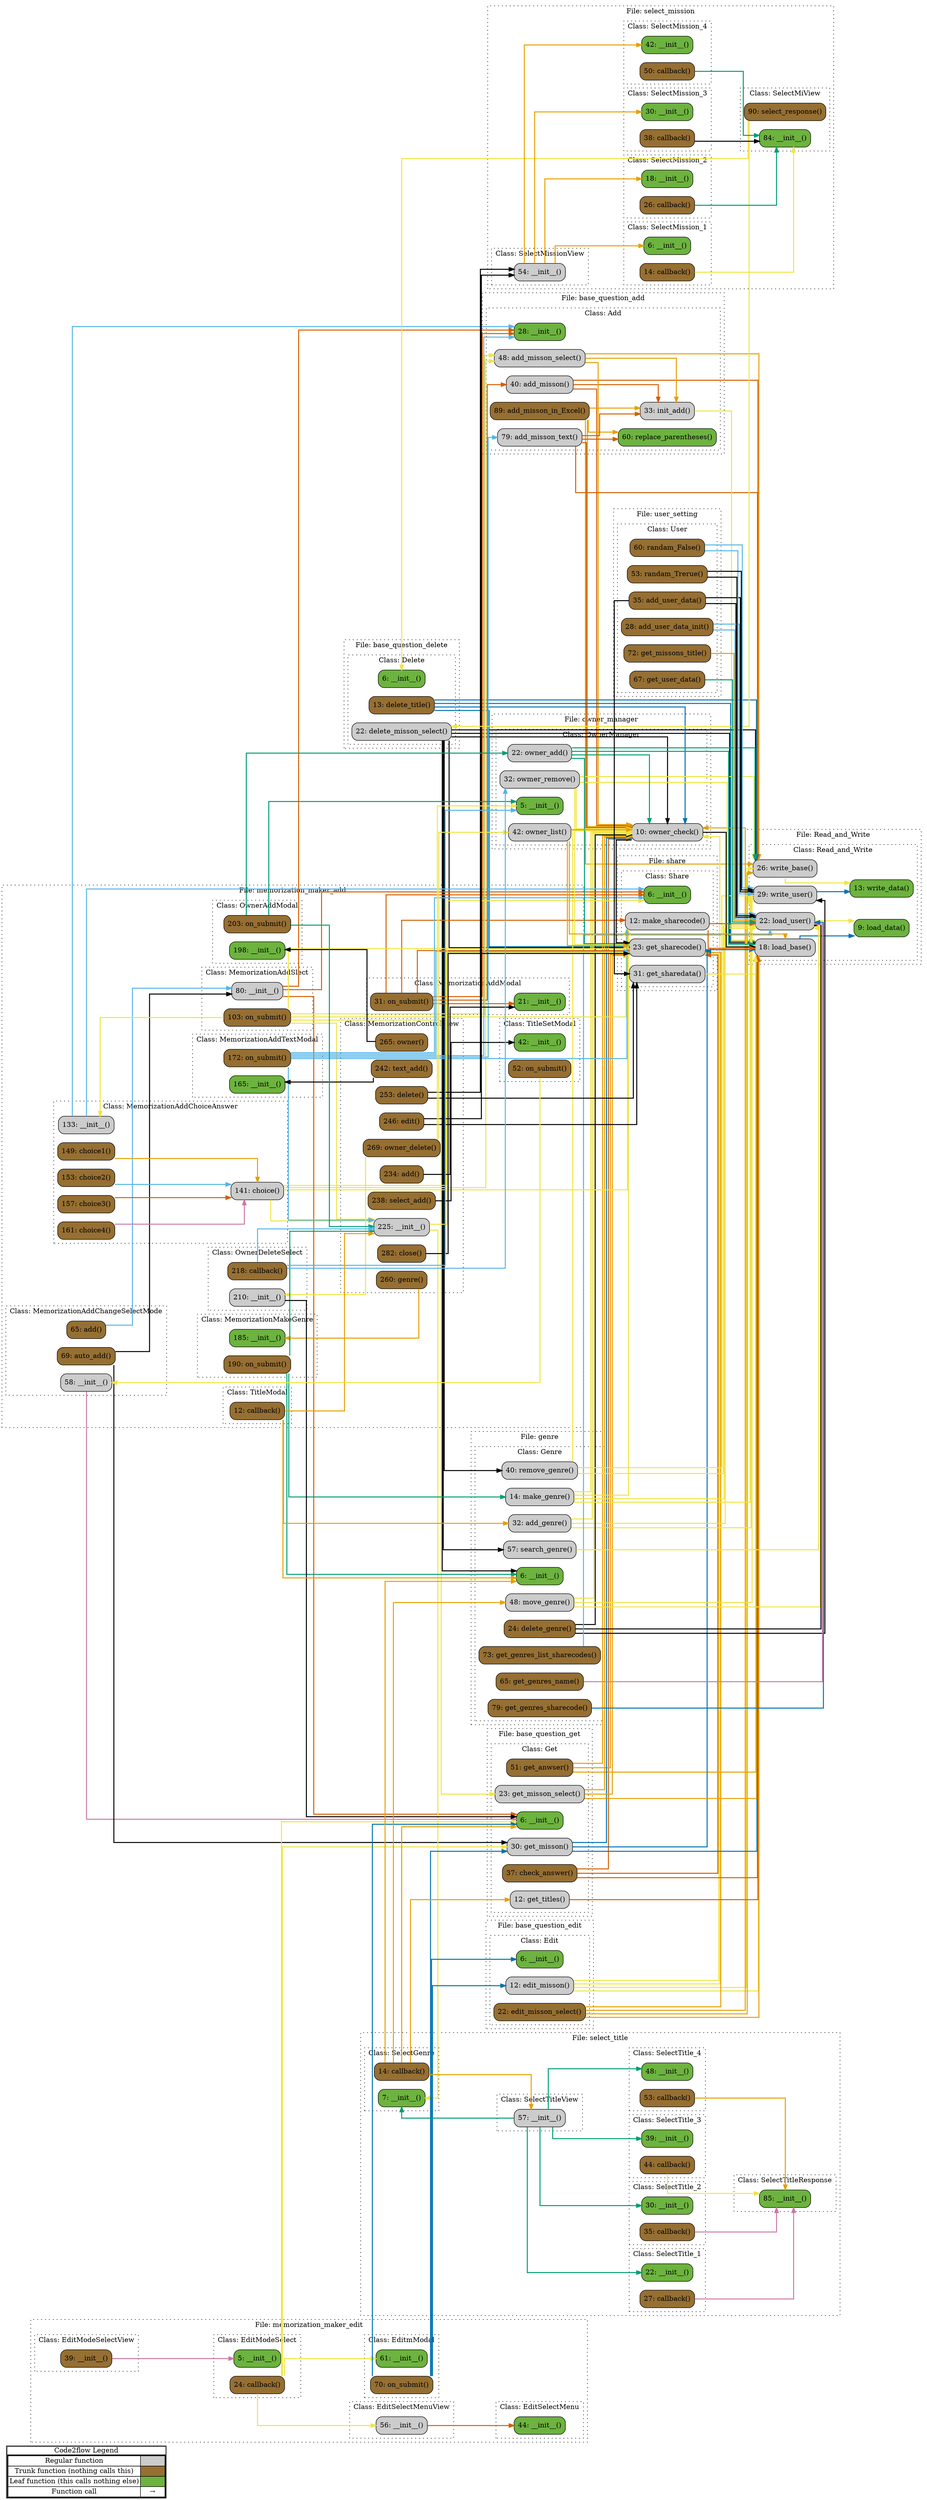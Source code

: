 digraph G {
concentrate=true;
splines="ortho";
rankdir="LR";
subgraph legend{
    rank = min;
    label = "legend";
    Legend [shape=none, margin=0, label = <
        <table cellspacing="0" cellpadding="0" border="1"><tr><td>Code2flow Legend</td></tr><tr><td>
        <table cellspacing="0">
        <tr><td>Regular function</td><td width="50px" bgcolor='#cccccc'></td></tr>
        <tr><td>Trunk function (nothing calls this)</td><td bgcolor='#966F33'></td></tr>
        <tr><td>Leaf function (this calls nothing else)</td><td bgcolor='#6db33f'></td></tr>
        <tr><td>Function call</td><td><font color='black'>&#8594;</font></td></tr>
        </table></td></tr></table>
        >];
}node_06a8186d [label="18: load_base()" name="Read_and_Write::Read_and_Write.load_base" shape="rect" style="rounded,filled" fillcolor="#cccccc" ];
node_e8daa0a4 [label="9: load_data()" name="Read_and_Write::Read_and_Write.load_data" shape="rect" style="rounded,filled" fillcolor="#6db33f" ];
node_3962ed4c [label="22: load_user()" name="Read_and_Write::Read_and_Write.load_user" shape="rect" style="rounded,filled" fillcolor="#cccccc" ];
node_c4e6c51c [label="26: write_base()" name="Read_and_Write::Read_and_Write.write_base" shape="rect" style="rounded,filled" fillcolor="#cccccc" ];
node_a462ddaf [label="13: write_data()" name="Read_and_Write::Read_and_Write.write_data" shape="rect" style="rounded,filled" fillcolor="#6db33f" ];
node_49cc575d [label="29: write_user()" name="Read_and_Write::Read_and_Write.write_user" shape="rect" style="rounded,filled" fillcolor="#cccccc" ];
node_2385b5b4 [label="28: __init__()" name="base_question_add::Add.__init__" shape="rect" style="rounded,filled" fillcolor="#6db33f" ];
node_bdbca846 [label="40: add_misson()" name="base_question_add::Add.add_misson" shape="rect" style="rounded,filled" fillcolor="#cccccc" ];
node_a3bf3d99 [label="89: add_misson_in_Excel()" name="base_question_add::Add.add_misson_in_Excel" shape="rect" style="rounded,filled" fillcolor="#966F33" ];
node_76520ce9 [label="48: add_misson_select()" name="base_question_add::Add.add_misson_select" shape="rect" style="rounded,filled" fillcolor="#cccccc" ];
node_3acef55e [label="79: add_misson_text()" name="base_question_add::Add.add_misson_text" shape="rect" style="rounded,filled" fillcolor="#cccccc" ];
node_7972043c [label="33: init_add()" name="base_question_add::Add.init_add" shape="rect" style="rounded,filled" fillcolor="#cccccc" ];
node_c7810b2c [label="60: replace_parentheses()" name="base_question_add::Add.replace_parentheses" shape="rect" style="rounded,filled" fillcolor="#6db33f" ];
node_b567e1a5 [label="6: __init__()" name="base_question_delete::Delete.__init__" shape="rect" style="rounded,filled" fillcolor="#6db33f" ];
node_762a0b08 [label="22: delete_misson_select()" name="base_question_delete::Delete.delete_misson_select" shape="rect" style="rounded,filled" fillcolor="#cccccc" ];
node_7b334e25 [label="13: delete_title()" name="base_question_delete::Delete.delete_title" shape="rect" style="rounded,filled" fillcolor="#966F33" ];
node_e81c3b81 [label="6: __init__()" name="base_question_edit::Edit.__init__" shape="rect" style="rounded,filled" fillcolor="#6db33f" ];
node_43baa324 [label="12: edit_misson()" name="base_question_edit::Edit.edit_misson" shape="rect" style="rounded,filled" fillcolor="#cccccc" ];
node_6ed64c19 [label="22: edit_misson_select()" name="base_question_edit::Edit.edit_misson_select" shape="rect" style="rounded,filled" fillcolor="#966F33" ];
node_731b10b6 [label="6: __init__()" name="base_question_get::Get.__init__" shape="rect" style="rounded,filled" fillcolor="#6db33f" ];
node_b468b686 [label="37: check_answer()" name="base_question_get::Get.check_answer" shape="rect" style="rounded,filled" fillcolor="#966F33" ];
node_04470619 [label="51: get_anwser()" name="base_question_get::Get.get_anwser" shape="rect" style="rounded,filled" fillcolor="#966F33" ];
node_92a7abdd [label="30: get_misson()" name="base_question_get::Get.get_misson" shape="rect" style="rounded,filled" fillcolor="#cccccc" ];
node_9db97101 [label="23: get_misson_select()" name="base_question_get::Get.get_misson_select" shape="rect" style="rounded,filled" fillcolor="#cccccc" ];
node_7c5a3b4e [label="12: get_titles()" name="base_question_get::Get.get_titles" shape="rect" style="rounded,filled" fillcolor="#cccccc" ];
node_0acd5a18 [label="6: __init__()" name="genre::Genre.__init__" shape="rect" style="rounded,filled" fillcolor="#6db33f" ];
node_bb6c555c [label="32: add_genre()" name="genre::Genre.add_genre" shape="rect" style="rounded,filled" fillcolor="#cccccc" ];
node_fa951d68 [label="24: delete_genre()" name="genre::Genre.delete_genre" shape="rect" style="rounded,filled" fillcolor="#966F33" ];
node_5a2f6442 [label="73: get_genres_list_sharecodes()" name="genre::Genre.get_genres_list_sharecodes" shape="rect" style="rounded,filled" fillcolor="#966F33" ];
node_81117767 [label="65: get_genres_name()" name="genre::Genre.get_genres_name" shape="rect" style="rounded,filled" fillcolor="#966F33" ];
node_1b057bc5 [label="79: get_genres_sharecode()" name="genre::Genre.get_genres_sharecode" shape="rect" style="rounded,filled" fillcolor="#966F33" ];
node_b06832ac [label="14: make_genre()" name="genre::Genre.make_genre" shape="rect" style="rounded,filled" fillcolor="#cccccc" ];
node_042b43e4 [label="48: move_genre()" name="genre::Genre.move_genre" shape="rect" style="rounded,filled" fillcolor="#cccccc" ];
node_ca470b14 [label="40: remove_genre()" name="genre::Genre.remove_genre" shape="rect" style="rounded,filled" fillcolor="#cccccc" ];
node_8a289074 [label="57: search_genre()" name="genre::Genre.search_genre" shape="rect" style="rounded,filled" fillcolor="#cccccc" ];
node_db5dc167 [label="58: __init__()" name="memorization_maker_add::MemorizationAddChangeSelectMode.__init__" shape="rect" style="rounded,filled" fillcolor="#cccccc" ];
node_312bafd2 [label="65: add()" name="memorization_maker_add::MemorizationAddChangeSelectMode.add" shape="rect" style="rounded,filled" fillcolor="#966F33" ];
node_6e3b43c0 [label="69: auto_add()" name="memorization_maker_add::MemorizationAddChangeSelectMode.auto_add" shape="rect" style="rounded,filled" fillcolor="#966F33" ];
node_b95a0d02 [label="133: __init__()" name="memorization_maker_add::MemorizationAddChoiceAnswer.__init__" shape="rect" style="rounded,filled" fillcolor="#cccccc" ];
node_17c725c4 [label="141: choice()" name="memorization_maker_add::MemorizationAddChoiceAnswer.choice" shape="rect" style="rounded,filled" fillcolor="#cccccc" ];
node_58f9adf1 [label="149: choice1()" name="memorization_maker_add::MemorizationAddChoiceAnswer.choice1" shape="rect" style="rounded,filled" fillcolor="#966F33" ];
node_0595635a [label="153: choice2()" name="memorization_maker_add::MemorizationAddChoiceAnswer.choice2" shape="rect" style="rounded,filled" fillcolor="#966F33" ];
node_8f097aae [label="157: choice3()" name="memorization_maker_add::MemorizationAddChoiceAnswer.choice3" shape="rect" style="rounded,filled" fillcolor="#966F33" ];
node_c5920a77 [label="161: choice4()" name="memorization_maker_add::MemorizationAddChoiceAnswer.choice4" shape="rect" style="rounded,filled" fillcolor="#966F33" ];
node_6b9dd2ac [label="21: __init__()" name="memorization_maker_add::MemorizationAddModal.__init__" shape="rect" style="rounded,filled" fillcolor="#6db33f" ];
node_ce1c8d3e [label="31: on_submit()" name="memorization_maker_add::MemorizationAddModal.on_submit" shape="rect" style="rounded,filled" fillcolor="#966F33" ];
node_edcf76f6 [label="80: __init__()" name="memorization_maker_add::MemorizationAddSlect.__init__" shape="rect" style="rounded,filled" fillcolor="#cccccc" ];
node_2f767254 [label="103: on_submit()" name="memorization_maker_add::MemorizationAddSlect.on_submit" shape="rect" style="rounded,filled" fillcolor="#966F33" ];
node_26a33455 [label="165: __init__()" name="memorization_maker_add::MemorizationAddTextModal.__init__" shape="rect" style="rounded,filled" fillcolor="#6db33f" ];
node_5b820b0a [label="172: on_submit()" name="memorization_maker_add::MemorizationAddTextModal.on_submit" shape="rect" style="rounded,filled" fillcolor="#966F33" ];
node_60c7f19c [label="225: __init__()" name="memorization_maker_add::MemorizationControlView.__init__" shape="rect" style="rounded,filled" fillcolor="#cccccc" ];
node_c46a9d20 [label="234: add()" name="memorization_maker_add::MemorizationControlView.add" shape="rect" style="rounded,filled" fillcolor="#966F33" ];
node_0476bf10 [label="282: close()" name="memorization_maker_add::MemorizationControlView.close" shape="rect" style="rounded,filled" fillcolor="#966F33" ];
node_73e6e138 [label="253: delete()" name="memorization_maker_add::MemorizationControlView.delete" shape="rect" style="rounded,filled" fillcolor="#966F33" ];
node_af12bda8 [label="246: edit()" name="memorization_maker_add::MemorizationControlView.edit" shape="rect" style="rounded,filled" fillcolor="#966F33" ];
node_f0f2d8a9 [label="260: genre()" name="memorization_maker_add::MemorizationControlView.genre" shape="rect" style="rounded,filled" fillcolor="#966F33" ];
node_80c8ed10 [label="265: owner()" name="memorization_maker_add::MemorizationControlView.owner" shape="rect" style="rounded,filled" fillcolor="#966F33" ];
node_7b19906c [label="269: owner_delete()" name="memorization_maker_add::MemorizationControlView.owner_delete" shape="rect" style="rounded,filled" fillcolor="#966F33" ];
node_be248238 [label="238: select_add()" name="memorization_maker_add::MemorizationControlView.select_add" shape="rect" style="rounded,filled" fillcolor="#966F33" ];
node_734105d8 [label="242: text_add()" name="memorization_maker_add::MemorizationControlView.text_add" shape="rect" style="rounded,filled" fillcolor="#966F33" ];
node_a9bc0a45 [label="185: __init__()" name="memorization_maker_add::MemorizationMakeGenre.__init__" shape="rect" style="rounded,filled" fillcolor="#6db33f" ];
node_5588752b [label="190: on_submit()" name="memorization_maker_add::MemorizationMakeGenre.on_submit" shape="rect" style="rounded,filled" fillcolor="#966F33" ];
node_ece355d0 [label="198: __init__()" name="memorization_maker_add::OwnerAddModal.__init__" shape="rect" style="rounded,filled" fillcolor="#6db33f" ];
node_ea800cc3 [label="203: on_submit()" name="memorization_maker_add::OwnerAddModal.on_submit" shape="rect" style="rounded,filled" fillcolor="#966F33" ];
node_106db7f8 [label="210: __init__()" name="memorization_maker_add::OwnerDeleteSelect.__init__" shape="rect" style="rounded,filled" fillcolor="#cccccc" ];
node_76f1768a [label="218: callback()" name="memorization_maker_add::OwnerDeleteSelect.callback" shape="rect" style="rounded,filled" fillcolor="#966F33" ];
node_fae7d9a9 [label="12: callback()" name="memorization_maker_add::TitleModal.callback" shape="rect" style="rounded,filled" fillcolor="#966F33" ];
node_0d28750b [label="42: __init__()" name="memorization_maker_add::TitleSetModal.__init__" shape="rect" style="rounded,filled" fillcolor="#6db33f" ];
node_212a614c [label="52: on_submit()" name="memorization_maker_add::TitleSetModal.on_submit" shape="rect" style="rounded,filled" fillcolor="#966F33" ];
node_73977dad [label="5: __init__()" name="memorization_maker_edit::EditModeSelect.__init__" shape="rect" style="rounded,filled" fillcolor="#6db33f" ];
node_7a162e84 [label="24: callback()" name="memorization_maker_edit::EditModeSelect.callback" shape="rect" style="rounded,filled" fillcolor="#966F33" ];
node_8d5e8ac7 [label="39: __init__()" name="memorization_maker_edit::EditModeSelectView.__init__" shape="rect" style="rounded,filled" fillcolor="#966F33" ];
node_08f4f91a [label="44: __init__()" name="memorization_maker_edit::EditSelectMenu.__init__" shape="rect" style="rounded,filled" fillcolor="#6db33f" ];
node_0b4d4e76 [label="56: __init__()" name="memorization_maker_edit::EditSelectMenuView.__init__" shape="rect" style="rounded,filled" fillcolor="#cccccc" ];
node_4039cbf9 [label="61: __init__()" name="memorization_maker_edit::EditmModal.__init__" shape="rect" style="rounded,filled" fillcolor="#6db33f" ];
node_cd4ba44d [label="70: on_submit()" name="memorization_maker_edit::EditmModal.on_submit" shape="rect" style="rounded,filled" fillcolor="#966F33" ];
node_64e78566 [label="5: __init__()" name="owner_manager::OwnerManager.__init__" shape="rect" style="rounded,filled" fillcolor="#6db33f" ];
node_ce8f68a4 [label="32: owmer_remove()" name="owner_manager::OwnerManager.owmer_remove" shape="rect" style="rounded,filled" fillcolor="#cccccc" ];
node_86e532bb [label="22: owner_add()" name="owner_manager::OwnerManager.owner_add" shape="rect" style="rounded,filled" fillcolor="#cccccc" ];
node_76b7d800 [label="10: owner_check()" name="owner_manager::OwnerManager.owner_check" shape="rect" style="rounded,filled" fillcolor="#cccccc" ];
node_7006bc99 [label="42: owner_list()" name="owner_manager::OwnerManager.owner_list" shape="rect" style="rounded,filled" fillcolor="#cccccc" ];
node_a5e7d63a [label="84: __init__()" name="select_mission::SelectMiView.__init__" shape="rect" style="rounded,filled" fillcolor="#6db33f" ];
node_eb4e41ec [label="90: select_response()" name="select_mission::SelectMiView.select_response" shape="rect" style="rounded,filled" fillcolor="#966F33" ];
node_02f609e9 [label="54: __init__()" name="select_mission::SelectMissionView.__init__" shape="rect" style="rounded,filled" fillcolor="#cccccc" ];
node_f251eed8 [label="6: __init__()" name="select_mission::SelectMission_1.__init__" shape="rect" style="rounded,filled" fillcolor="#6db33f" ];
node_4e3f411c [label="14: callback()" name="select_mission::SelectMission_1.callback" shape="rect" style="rounded,filled" fillcolor="#966F33" ];
node_3d67add8 [label="18: __init__()" name="select_mission::SelectMission_2.__init__" shape="rect" style="rounded,filled" fillcolor="#6db33f" ];
node_da72845b [label="26: callback()" name="select_mission::SelectMission_2.callback" shape="rect" style="rounded,filled" fillcolor="#966F33" ];
node_b84fd274 [label="30: __init__()" name="select_mission::SelectMission_3.__init__" shape="rect" style="rounded,filled" fillcolor="#6db33f" ];
node_3a3f13b0 [label="38: callback()" name="select_mission::SelectMission_3.callback" shape="rect" style="rounded,filled" fillcolor="#966F33" ];
node_07500b84 [label="42: __init__()" name="select_mission::SelectMission_4.__init__" shape="rect" style="rounded,filled" fillcolor="#6db33f" ];
node_5dbd7f83 [label="50: callback()" name="select_mission::SelectMission_4.callback" shape="rect" style="rounded,filled" fillcolor="#966F33" ];
node_d0a07a4d [label="7: __init__()" name="select_title::SelectGenre.__init__" shape="rect" style="rounded,filled" fillcolor="#6db33f" ];
node_0b706e29 [label="14: callback()" name="select_title::SelectGenre.callback" shape="rect" style="rounded,filled" fillcolor="#966F33" ];
node_d0e7de68 [label="85: __init__()" name="select_title::SelectTitleResponse.__init__" shape="rect" style="rounded,filled" fillcolor="#6db33f" ];
node_e77a50d3 [label="57: __init__()" name="select_title::SelectTitleView.__init__" shape="rect" style="rounded,filled" fillcolor="#cccccc" ];
node_0d83a674 [label="22: __init__()" name="select_title::SelectTitle_1.__init__" shape="rect" style="rounded,filled" fillcolor="#6db33f" ];
node_b637dd07 [label="27: callback()" name="select_title::SelectTitle_1.callback" shape="rect" style="rounded,filled" fillcolor="#966F33" ];
node_98829050 [label="30: __init__()" name="select_title::SelectTitle_2.__init__" shape="rect" style="rounded,filled" fillcolor="#6db33f" ];
node_d6fddb1f [label="35: callback()" name="select_title::SelectTitle_2.callback" shape="rect" style="rounded,filled" fillcolor="#966F33" ];
node_9b701e69 [label="39: __init__()" name="select_title::SelectTitle_3.__init__" shape="rect" style="rounded,filled" fillcolor="#6db33f" ];
node_6cfd8f8c [label="44: callback()" name="select_title::SelectTitle_3.callback" shape="rect" style="rounded,filled" fillcolor="#966F33" ];
node_2b3706ef [label="48: __init__()" name="select_title::SelectTitle_4.__init__" shape="rect" style="rounded,filled" fillcolor="#6db33f" ];
node_b0b451e9 [label="53: callback()" name="select_title::SelectTitle_4.callback" shape="rect" style="rounded,filled" fillcolor="#966F33" ];
node_7ad95015 [label="6: __init__()" name="share::Share.__init__" shape="rect" style="rounded,filled" fillcolor="#6db33f" ];
node_b59029fd [label="23: get_sharecode()" name="share::Share.get_sharecode" shape="rect" style="rounded,filled" fillcolor="#cccccc" ];
node_92138414 [label="31: get_sharedata()" name="share::Share.get_sharedata" shape="rect" style="rounded,filled" fillcolor="#cccccc" ];
node_67f6e62e [label="12: make_sharecode()" name="share::Share.make_sharecode" shape="rect" style="rounded,filled" fillcolor="#cccccc" ];
node_b3cb40c0 [label="35: add_user_data()" name="user_setting::User.add_user_data" shape="rect" style="rounded,filled" fillcolor="#966F33" ];
node_f9de0162 [label="28: add_user_data_init()" name="user_setting::User.add_user_data_init" shape="rect" style="rounded,filled" fillcolor="#966F33" ];
node_e2cd4c79 [label="72: get_missons_title()" name="user_setting::User.get_missons_title" shape="rect" style="rounded,filled" fillcolor="#966F33" ];
node_1fb8187b [label="67: get_user_data()" name="user_setting::User.get_user_data" shape="rect" style="rounded,filled" fillcolor="#966F33" ];
node_94721ef2 [label="60: randam_False()" name="user_setting::User.randam_False" shape="rect" style="rounded,filled" fillcolor="#966F33" ];
node_d6dc3888 [label="53: randam_Trerue()" name="user_setting::User.randam_Trerue" shape="rect" style="rounded,filled" fillcolor="#966F33" ];
node_06a8186d -> node_e8daa0a4 [color="#0072B2" penwidth="2"];
node_3962ed4c -> node_e8daa0a4 [color="#F0E442" penwidth="2"];
node_c4e6c51c -> node_a462ddaf [color="#F0E442" penwidth="2"];
node_49cc575d -> node_a462ddaf [color="#0072B2" penwidth="2"];
node_bdbca846 -> node_c4e6c51c [color="#D55E00" penwidth="2"];
node_bdbca846 -> node_7972043c [color="#D55E00" penwidth="2"];
node_bdbca846 -> node_76b7d800 [color="#D55E00" penwidth="2"];
node_a3bf3d99 -> node_c4e6c51c [color="#E69F00" penwidth="2"];
node_a3bf3d99 -> node_7972043c [color="#E69F00" penwidth="2"];
node_a3bf3d99 -> node_c7810b2c [color="#E69F00" penwidth="2"];
node_a3bf3d99 -> node_76b7d800 [color="#E69F00" penwidth="2"];
node_76520ce9 -> node_c4e6c51c [color="#E69F00" penwidth="2"];
node_76520ce9 -> node_c4e6c51c [color="#E69F00" penwidth="2"];
node_76520ce9 -> node_7972043c [color="#E69F00" penwidth="2"];
node_76520ce9 -> node_76b7d800 [color="#E69F00" penwidth="2"];
node_3acef55e -> node_c4e6c51c [color="#D55E00" penwidth="2"];
node_3acef55e -> node_7972043c [color="#D55E00" penwidth="2"];
node_3acef55e -> node_c7810b2c [color="#D55E00" penwidth="2"];
node_3acef55e -> node_76b7d800 [color="#D55E00" penwidth="2"];
node_7972043c -> node_06a8186d [color="#F0E442" penwidth="2"];
node_762a0b08 -> node_06a8186d [color="#000000" penwidth="2"];
node_762a0b08 -> node_c4e6c51c [color="#000000" penwidth="2"];
node_762a0b08 -> node_0acd5a18 [color="#000000" penwidth="2"];
node_762a0b08 -> node_ca470b14 [color="#000000" penwidth="2"];
node_762a0b08 -> node_8a289074 [color="#000000" penwidth="2"];
node_762a0b08 -> node_76b7d800 [color="#000000" penwidth="2"];
node_762a0b08 -> node_b59029fd [color="#000000" penwidth="2"];
node_7b334e25 -> node_06a8186d [color="#0072B2" penwidth="2"];
node_7b334e25 -> node_c4e6c51c [color="#0072B2" penwidth="2"];
node_7b334e25 -> node_76b7d800 [color="#0072B2" penwidth="2"];
node_7b334e25 -> node_b59029fd [color="#0072B2" penwidth="2"];
node_43baa324 -> node_06a8186d [color="#F0E442" penwidth="2"];
node_43baa324 -> node_c4e6c51c [color="#F0E442" penwidth="2"];
node_43baa324 -> node_76b7d800 [color="#F0E442" penwidth="2"];
node_43baa324 -> node_b59029fd [color="#F0E442" penwidth="2"];
node_6ed64c19 -> node_06a8186d [color="#E69F00" penwidth="2"];
node_6ed64c19 -> node_c4e6c51c [color="#E69F00" penwidth="2"];
node_6ed64c19 -> node_76b7d800 [color="#E69F00" penwidth="2"];
node_6ed64c19 -> node_b59029fd [color="#E69F00" penwidth="2"];
node_b468b686 -> node_06a8186d [color="#D55E00" penwidth="2"];
node_b468b686 -> node_76b7d800 [color="#D55E00" penwidth="2"];
node_b468b686 -> node_b59029fd [color="#D55E00" penwidth="2"];
node_04470619 -> node_06a8186d [color="#E69F00" penwidth="2"];
node_04470619 -> node_76b7d800 [color="#E69F00" penwidth="2"];
node_04470619 -> node_b59029fd [color="#E69F00" penwidth="2"];
node_92a7abdd -> node_06a8186d [color="#0072B2" penwidth="2"];
node_92a7abdd -> node_76b7d800 [color="#0072B2" penwidth="2"];
node_92a7abdd -> node_b59029fd [color="#0072B2" penwidth="2"];
node_9db97101 -> node_06a8186d [color="#E69F00" penwidth="2"];
node_9db97101 -> node_76b7d800 [color="#E69F00" penwidth="2"];
node_9db97101 -> node_b59029fd [color="#E69F00" penwidth="2"];
node_7c5a3b4e -> node_06a8186d [color="#D55E00" penwidth="2"];
node_bb6c555c -> node_3962ed4c [color="#F0E442" penwidth="2"];
node_bb6c555c -> node_49cc575d [color="#F0E442" penwidth="2"];
node_bb6c555c -> node_76b7d800 [color="#F0E442" penwidth="2"];
node_fa951d68 -> node_3962ed4c [color="#000000" penwidth="2"];
node_fa951d68 -> node_49cc575d [color="#000000" penwidth="2"];
node_fa951d68 -> node_76b7d800 [color="#000000" penwidth="2"];
node_5a2f6442 -> node_3962ed4c [color="#56B4E9" penwidth="2"];
node_81117767 -> node_3962ed4c [color="#CC79A7" penwidth="2"];
node_1b057bc5 -> node_3962ed4c [color="#0072B2" penwidth="2"];
node_b06832ac -> node_3962ed4c [color="#F0E442" penwidth="2"];
node_b06832ac -> node_49cc575d [color="#F0E442" penwidth="2"];
node_b06832ac -> node_76b7d800 [color="#F0E442" penwidth="2"];
node_b06832ac -> node_67f6e62e [color="#F0E442" penwidth="2"];
node_b06832ac -> node_67f6e62e [color="#F0E442" penwidth="2"];
node_042b43e4 -> node_3962ed4c [color="#F0E442" penwidth="2"];
node_042b43e4 -> node_49cc575d [color="#F0E442" penwidth="2"];
node_042b43e4 -> node_76b7d800 [color="#F0E442" penwidth="2"];
node_ca470b14 -> node_3962ed4c [color="#F0E442" penwidth="2"];
node_ca470b14 -> node_49cc575d [color="#F0E442" penwidth="2"];
node_ca470b14 -> node_76b7d800 [color="#F0E442" penwidth="2"];
node_8a289074 -> node_3962ed4c [color="#F0E442" penwidth="2"];
node_db5dc167 -> node_731b10b6 [color="#CC79A7" penwidth="2"];
node_312bafd2 -> node_edcf76f6 [color="#56B4E9" penwidth="2"];
node_6e3b43c0 -> node_92a7abdd [color="#000000" penwidth="2"];
node_6e3b43c0 -> node_edcf76f6 [color="#000000" penwidth="2"];
node_b95a0d02 -> node_2385b5b4 [color="#56B4E9" penwidth="2"];
node_b95a0d02 -> node_7ad95015 [color="#56B4E9" penwidth="2"];
node_17c725c4 -> node_76520ce9 [color="#F0E442" penwidth="2"];
node_17c725c4 -> node_60c7f19c [color="#F0E442" penwidth="2"];
node_17c725c4 -> node_b59029fd [color="#F0E442" penwidth="2"];
node_17c725c4 -> node_67f6e62e [color="#F0E442" penwidth="2"];
node_58f9adf1 -> node_17c725c4 [color="#E69F00" penwidth="2"];
node_0595635a -> node_17c725c4 [color="#56B4E9" penwidth="2"];
node_8f097aae -> node_17c725c4 [color="#D55E00" penwidth="2"];
node_c5920a77 -> node_17c725c4 [color="#CC79A7" penwidth="2"];
node_ce1c8d3e -> node_2385b5b4 [color="#D55E00" penwidth="2"];
node_ce1c8d3e -> node_bdbca846 [color="#D55E00" penwidth="2"];
node_ce1c8d3e -> node_6b9dd2ac [color="#D55E00" penwidth="2"];
node_ce1c8d3e -> node_7ad95015 [color="#D55E00" penwidth="2"];
node_ce1c8d3e -> node_b59029fd [color="#D55E00" penwidth="2"];
node_ce1c8d3e -> node_67f6e62e [color="#D55E00" penwidth="2"];
node_edcf76f6 -> node_2385b5b4 [color="#D55E00" penwidth="2"];
node_edcf76f6 -> node_731b10b6 [color="#D55E00" penwidth="2"];
node_edcf76f6 -> node_7ad95015 [color="#D55E00" penwidth="2"];
node_2f767254 -> node_76520ce9 [color="#F0E442" penwidth="2"];
node_2f767254 -> node_9db97101 [color="#F0E442" penwidth="2"];
node_2f767254 -> node_b95a0d02 [color="#F0E442" penwidth="2"];
node_2f767254 -> node_60c7f19c [color="#F0E442" penwidth="2"];
node_2f767254 -> node_b59029fd [color="#F0E442" penwidth="2"];
node_2f767254 -> node_67f6e62e [color="#F0E442" penwidth="2"];
node_5b820b0a -> node_2385b5b4 [color="#56B4E9" penwidth="2"];
node_5b820b0a -> node_3acef55e [color="#56B4E9" penwidth="2"];
node_5b820b0a -> node_60c7f19c [color="#56B4E9" penwidth="2"];
node_5b820b0a -> node_60c7f19c [color="#56B4E9" penwidth="2"];
node_5b820b0a -> node_7ad95015 [color="#56B4E9" penwidth="2"];
node_5b820b0a -> node_b59029fd [color="#56B4E9" penwidth="2"];
node_5b820b0a -> node_67f6e62e [color="#56B4E9" penwidth="2"];
node_60c7f19c -> node_d0a07a4d [color="#F0E442" penwidth="2"];
node_60c7f19c -> node_7ad95015 [color="#F0E442" penwidth="2"];
node_c46a9d20 -> node_6b9dd2ac [color="#000000" penwidth="2"];
node_0476bf10 -> node_b59029fd [color="#000000" penwidth="2"];
node_73e6e138 -> node_02f609e9 [color="#000000" penwidth="2"];
node_73e6e138 -> node_92138414 [color="#000000" penwidth="2"];
node_af12bda8 -> node_02f609e9 [color="#000000" penwidth="2"];
node_af12bda8 -> node_92138414 [color="#000000" penwidth="2"];
node_f0f2d8a9 -> node_a9bc0a45 [color="#E69F00" penwidth="2"];
node_80c8ed10 -> node_ece355d0 [color="#000000" penwidth="2"];
node_7b19906c -> node_106db7f8 [color="#F0E442" penwidth="2"];
node_7b19906c -> node_64e78566 [color="#F0E442" penwidth="2"];
node_7b19906c -> node_7006bc99 [color="#F0E442" penwidth="2"];
node_be248238 -> node_0d28750b [color="#000000" penwidth="2"];
node_734105d8 -> node_26a33455 [color="#000000" penwidth="2"];
node_5588752b -> node_0acd5a18 [color="#009E73" penwidth="2"];
node_5588752b -> node_b06832ac [color="#009E73" penwidth="2"];
node_5588752b -> node_60c7f19c [color="#009E73" penwidth="2"];
node_ea800cc3 -> node_60c7f19c [color="#009E73" penwidth="2"];
node_ea800cc3 -> node_64e78566 [color="#009E73" penwidth="2"];
node_ea800cc3 -> node_86e532bb [color="#009E73" penwidth="2"];
node_106db7f8 -> node_731b10b6 [color="#000000" penwidth="2"];
node_76f1768a -> node_60c7f19c [color="#56B4E9" penwidth="2"];
node_76f1768a -> node_64e78566 [color="#56B4E9" penwidth="2"];
node_76f1768a -> node_ce8f68a4 [color="#56B4E9" penwidth="2"];
node_fae7d9a9 -> node_0acd5a18 [color="#E69F00" penwidth="2"];
node_fae7d9a9 -> node_bb6c555c [color="#E69F00" penwidth="2"];
node_fae7d9a9 -> node_60c7f19c [color="#E69F00" penwidth="2"];
node_212a614c -> node_db5dc167 [color="#F0E442" penwidth="2"];
node_7a162e84 -> node_731b10b6 [color="#F0E442" penwidth="2"];
node_7a162e84 -> node_92a7abdd [color="#F0E442" penwidth="2"];
node_7a162e84 -> node_0b4d4e76 [color="#F0E442" penwidth="2"];
node_7a162e84 -> node_4039cbf9 [color="#F0E442" penwidth="2"];
node_7a162e84 -> node_4039cbf9 [color="#F0E442" penwidth="2"];
node_7a162e84 -> node_4039cbf9 [color="#F0E442" penwidth="2"];
node_8d5e8ac7 -> node_73977dad [color="#CC79A7" penwidth="2"];
node_0b4d4e76 -> node_08f4f91a [color="#D55E00" penwidth="2"];
node_cd4ba44d -> node_e81c3b81 [color="#0072B2" penwidth="2"];
node_cd4ba44d -> node_43baa324 [color="#0072B2" penwidth="2"];
node_cd4ba44d -> node_731b10b6 [color="#0072B2" penwidth="2"];
node_cd4ba44d -> node_92a7abdd [color="#0072B2" penwidth="2"];
node_ce8f68a4 -> node_06a8186d [color="#F0E442" penwidth="2"];
node_ce8f68a4 -> node_c4e6c51c [color="#F0E442" penwidth="2"];
node_ce8f68a4 -> node_76b7d800 [color="#F0E442" penwidth="2"];
node_ce8f68a4 -> node_b59029fd [color="#F0E442" penwidth="2"];
node_86e532bb -> node_06a8186d [color="#009E73" penwidth="2"];
node_86e532bb -> node_c4e6c51c [color="#009E73" penwidth="2"];
node_86e532bb -> node_76b7d800 [color="#009E73" penwidth="2"];
node_86e532bb -> node_b59029fd [color="#009E73" penwidth="2"];
node_76b7d800 -> node_06a8186d [color="#000000" penwidth="2"];
node_76b7d800 -> node_b59029fd [color="#000000" penwidth="2"];
node_7006bc99 -> node_06a8186d [color="#E69F00" penwidth="2"];
node_7006bc99 -> node_76b7d800 [color="#E69F00" penwidth="2"];
node_7006bc99 -> node_b59029fd [color="#E69F00" penwidth="2"];
node_eb4e41ec -> node_b567e1a5 [color="#F0E442" penwidth="2"];
node_eb4e41ec -> node_762a0b08 [color="#F0E442" penwidth="2"];
node_02f609e9 -> node_f251eed8 [color="#E69F00" penwidth="2"];
node_02f609e9 -> node_3d67add8 [color="#E69F00" penwidth="2"];
node_02f609e9 -> node_b84fd274 [color="#E69F00" penwidth="2"];
node_02f609e9 -> node_07500b84 [color="#E69F00" penwidth="2"];
node_4e3f411c -> node_a5e7d63a [color="#F0E442" penwidth="2"];
node_da72845b -> node_a5e7d63a [color="#009E73" penwidth="2"];
node_3a3f13b0 -> node_a5e7d63a [color="#000000" penwidth="2"];
node_5dbd7f83 -> node_a5e7d63a [color="#009E73" penwidth="2"];
node_0b706e29 -> node_731b10b6 [color="#E69F00" penwidth="2"];
node_0b706e29 -> node_7c5a3b4e [color="#E69F00" penwidth="2"];
node_0b706e29 -> node_0acd5a18 [color="#E69F00" penwidth="2"];
node_0b706e29 -> node_042b43e4 [color="#E69F00" penwidth="2"];
node_0b706e29 -> node_e77a50d3 [color="#E69F00" penwidth="2"];
node_e77a50d3 -> node_d0a07a4d [color="#009E73" penwidth="2"];
node_e77a50d3 -> node_0d83a674 [color="#009E73" penwidth="2"];
node_e77a50d3 -> node_98829050 [color="#009E73" penwidth="2"];
node_e77a50d3 -> node_9b701e69 [color="#009E73" penwidth="2"];
node_e77a50d3 -> node_2b3706ef [color="#009E73" penwidth="2"];
node_b637dd07 -> node_d0e7de68 [color="#CC79A7" penwidth="2"];
node_d6fddb1f -> node_d0e7de68 [color="#CC79A7" penwidth="2"];
node_6cfd8f8c -> node_d0e7de68 [color="#F0E442" penwidth="2"];
node_b0b451e9 -> node_d0e7de68 [color="#E69F00" penwidth="2"];
node_b59029fd -> node_06a8186d [color="#0072B2" penwidth="2"];
node_b59029fd -> node_76b7d800 [color="#0072B2" penwidth="2"];
node_92138414 -> node_06a8186d [color="#F0E442" penwidth="2"];
node_67f6e62e -> node_06a8186d [color="#D55E00" penwidth="2"];
node_67f6e62e -> node_3962ed4c [color="#D55E00" penwidth="2"];
node_b3cb40c0 -> node_3962ed4c [color="#000000" penwidth="2"];
node_b3cb40c0 -> node_49cc575d [color="#000000" penwidth="2"];
node_b3cb40c0 -> node_92138414 [color="#000000" penwidth="2"];
node_f9de0162 -> node_3962ed4c [color="#56B4E9" penwidth="2"];
node_f9de0162 -> node_49cc575d [color="#56B4E9" penwidth="2"];
node_e2cd4c79 -> node_3962ed4c [color="#E69F00" penwidth="2"];
node_1fb8187b -> node_3962ed4c [color="#009E73" penwidth="2"];
node_94721ef2 -> node_3962ed4c [color="#56B4E9" penwidth="2"];
node_94721ef2 -> node_49cc575d [color="#56B4E9" penwidth="2"];
node_d6dc3888 -> node_3962ed4c [color="#000000" penwidth="2"];
node_d6dc3888 -> node_49cc575d [color="#000000" penwidth="2"];
subgraph cluster_08b27233 {
    label="File: Read_and_Write";
    name="Read_and_Write";
    style="filled";
    graph[style=dotted];
    subgraph cluster_818c84d1 {
        node_e8daa0a4 node_a462ddaf node_06a8186d node_3962ed4c node_c4e6c51c node_49cc575d;
        label="Class: Read_and_Write";
        name="Read_and_Write";
        style="filled";
        graph[style=dotted];
    };
};
subgraph cluster_ba190ef1 {
    label="File: base_question_add";
    name="base_question_add";
    style="filled";
    graph[style=dotted];
    subgraph cluster_adc6cb6a {
        node_2385b5b4 node_7972043c node_bdbca846 node_76520ce9 node_c7810b2c node_3acef55e node_a3bf3d99;
        label="Class: Add";
        name="Add";
        style="filled";
        graph[style=dotted];
    };
};
subgraph cluster_243ab3dd {
    label="File: base_question_delete";
    name="base_question_delete";
    style="filled";
    graph[style=dotted];
    subgraph cluster_85a69b6c {
        node_b567e1a5 node_7b334e25 node_762a0b08;
        label="Class: Delete";
        name="Delete";
        style="filled";
        graph[style=dotted];
    };
};
subgraph cluster_0dfb021b {
    label="File: base_question_edit";
    name="base_question_edit";
    style="filled";
    graph[style=dotted];
    subgraph cluster_dba35c52 {
        node_e81c3b81 node_43baa324 node_6ed64c19;
        label="Class: Edit";
        name="Edit";
        style="filled";
        graph[style=dotted];
    };
};
subgraph cluster_f662089f {
    label="File: base_question_get";
    name="base_question_get";
    style="filled";
    graph[style=dotted];
    subgraph cluster_0e5e61fd {
        node_731b10b6 node_7c5a3b4e node_9db97101 node_92a7abdd node_b468b686 node_04470619;
        label="Class: Get";
        name="Get";
        style="filled";
        graph[style=dotted];
    };
};
subgraph cluster_99e6a1a5 {
    label="File: genre";
    name="genre";
    style="filled";
    graph[style=dotted];
    subgraph cluster_3f353825 {
        node_0acd5a18 node_b06832ac node_fa951d68 node_bb6c555c node_ca470b14 node_042b43e4 node_8a289074 node_81117767 node_5a2f6442 node_1b057bc5;
        label="Class: Genre";
        name="Genre";
        style="filled";
        graph[style=dotted];
    };
};
subgraph cluster_e176eaa0 {
    label="File: memorization_maker_add";
    name="memorization_maker_add";
    style="filled";
    graph[style=dotted];
    subgraph cluster_83a0ca57 {
        node_fae7d9a9;
        label="Class: TitleModal";
        name="TitleModal";
        style="filled";
        graph[style=dotted];
    };
    subgraph cluster_d65d4dae {
        node_6b9dd2ac node_ce1c8d3e;
        label="Class: MemorizationAddModal";
        name="MemorizationAddModal";
        style="filled";
        graph[style=dotted];
    };
    subgraph cluster_51d6bfc0 {
        node_0d28750b node_212a614c;
        label="Class: TitleSetModal";
        name="TitleSetModal";
        style="filled";
        graph[style=dotted];
    };
    subgraph cluster_a9cd71d5 {
        node_db5dc167 node_312bafd2 node_6e3b43c0;
        label="Class: MemorizationAddChangeSelectMode";
        name="MemorizationAddChangeSelectMode";
        style="filled";
        graph[style=dotted];
    };
    subgraph cluster_afabcea5 {
        node_edcf76f6 node_2f767254;
        label="Class: MemorizationAddSlect";
        name="MemorizationAddSlect";
        style="filled";
        graph[style=dotted];
    };
    subgraph cluster_f71f6adb {
        node_b95a0d02 node_17c725c4 node_58f9adf1 node_0595635a node_8f097aae node_c5920a77;
        label="Class: MemorizationAddChoiceAnswer";
        name="MemorizationAddChoiceAnswer";
        style="filled";
        graph[style=dotted];
    };
    subgraph cluster_57720307 {
        node_26a33455 node_5b820b0a;
        label="Class: MemorizationAddTextModal";
        name="MemorizationAddTextModal";
        style="filled";
        graph[style=dotted];
    };
    subgraph cluster_61316ad0 {
        node_a9bc0a45 node_5588752b;
        label="Class: MemorizationMakeGenre";
        name="MemorizationMakeGenre";
        style="filled";
        graph[style=dotted];
    };
    subgraph cluster_13e20d4b {
        node_ece355d0 node_ea800cc3;
        label="Class: OwnerAddModal";
        name="OwnerAddModal";
        style="filled";
        graph[style=dotted];
    };
    subgraph cluster_4bef7d8a {
        node_106db7f8 node_76f1768a;
        label="Class: OwnerDeleteSelect";
        name="OwnerDeleteSelect";
        style="filled";
        graph[style=dotted];
    };
    subgraph cluster_11cd84cd {
        node_60c7f19c node_c46a9d20 node_be248238 node_734105d8 node_af12bda8 node_73e6e138 node_f0f2d8a9 node_80c8ed10 node_7b19906c node_0476bf10;
        label="Class: MemorizationControlView";
        name="MemorizationControlView";
        style="filled";
        graph[style=dotted];
    };
};
subgraph cluster_af9382e9 {
    label="File: memorization_maker_edit";
    name="memorization_maker_edit";
    style="filled";
    graph[style=dotted];
    subgraph cluster_9102458e {
        node_73977dad node_7a162e84;
        label="Class: EditModeSelect";
        name="EditModeSelect";
        style="filled";
        graph[style=dotted];
    };
    subgraph cluster_0f3bb4ff {
        node_8d5e8ac7;
        label="Class: EditModeSelectView";
        name="EditModeSelectView";
        style="filled";
        graph[style=dotted];
    };
    subgraph cluster_e1abab25 {
        node_08f4f91a;
        label="Class: EditSelectMenu";
        name="EditSelectMenu";
        style="filled";
        graph[style=dotted];
    };
    subgraph cluster_93c98ec9 {
        node_0b4d4e76;
        label="Class: EditSelectMenuView";
        name="EditSelectMenuView";
        style="filled";
        graph[style=dotted];
    };
    subgraph cluster_0326a52b {
        node_4039cbf9 node_cd4ba44d;
        label="Class: EditmModal";
        name="EditmModal";
        style="filled";
        graph[style=dotted];
    };
};
subgraph cluster_5232fa40 {
    label="File: owner_manager";
    name="owner_manager";
    style="filled";
    graph[style=dotted];
    subgraph cluster_7d20ebfc {
        node_64e78566 node_76b7d800 node_86e532bb node_ce8f68a4 node_7006bc99;
        label="Class: OwnerManager";
        name="OwnerManager";
        style="filled";
        graph[style=dotted];
    };
};
subgraph cluster_1a51fdc3 {
    label="File: select_mission";
    name="select_mission";
    style="filled";
    graph[style=dotted];
    subgraph cluster_715a4c4c {
        node_f251eed8 node_4e3f411c;
        label="Class: SelectMission_1";
        name="SelectMission_1";
        style="filled";
        graph[style=dotted];
    };
    subgraph cluster_8444eb17 {
        node_3d67add8 node_da72845b;
        label="Class: SelectMission_2";
        name="SelectMission_2";
        style="filled";
        graph[style=dotted];
    };
    subgraph cluster_f3710a88 {
        node_b84fd274 node_3a3f13b0;
        label="Class: SelectMission_3";
        name="SelectMission_3";
        style="filled";
        graph[style=dotted];
    };
    subgraph cluster_fcff83b5 {
        node_07500b84 node_5dbd7f83;
        label="Class: SelectMission_4";
        name="SelectMission_4";
        style="filled";
        graph[style=dotted];
    };
    subgraph cluster_80ab8b89 {
        node_02f609e9;
        label="Class: SelectMissionView";
        name="SelectMissionView";
        style="filled";
        graph[style=dotted];
    };
    subgraph cluster_6d4e3817 {
        node_a5e7d63a node_eb4e41ec;
        label="Class: SelectMiView";
        name="SelectMiView";
        style="filled";
        graph[style=dotted];
    };
};
subgraph cluster_f2b090d9 {
    label="File: select_title";
    name="select_title";
    style="filled";
    graph[style=dotted];
    subgraph cluster_e733d55e {
        node_d0a07a4d node_0b706e29;
        label="Class: SelectGenre";
        name="SelectGenre";
        style="filled";
        graph[style=dotted];
    };
    subgraph cluster_1a6b0dcf {
        node_0d83a674 node_b637dd07;
        label="Class: SelectTitle_1";
        name="SelectTitle_1";
        style="filled";
        graph[style=dotted];
    };
    subgraph cluster_5e4dc5d5 {
        node_98829050 node_d6fddb1f;
        label="Class: SelectTitle_2";
        name="SelectTitle_2";
        style="filled";
        graph[style=dotted];
    };
    subgraph cluster_0343c2bf {
        node_9b701e69 node_6cfd8f8c;
        label="Class: SelectTitle_3";
        name="SelectTitle_3";
        style="filled";
        graph[style=dotted];
    };
    subgraph cluster_72b58c9a {
        node_2b3706ef node_b0b451e9;
        label="Class: SelectTitle_4";
        name="SelectTitle_4";
        style="filled";
        graph[style=dotted];
    };
    subgraph cluster_adb7a21a {
        node_e77a50d3;
        label="Class: SelectTitleView";
        name="SelectTitleView";
        style="filled";
        graph[style=dotted];
    };
    subgraph cluster_3ec4276a {
        node_d0e7de68;
        label="Class: SelectTitleResponse";
        name="SelectTitleResponse";
        style="filled";
        graph[style=dotted];
    };
};
subgraph cluster_b885eaba {
    label="File: share";
    name="share";
    style="filled";
    graph[style=dotted];
    subgraph cluster_f785569d {
        node_7ad95015 node_67f6e62e node_b59029fd node_92138414;
        label="Class: Share";
        name="Share";
        style="filled";
        graph[style=dotted];
    };
};
subgraph cluster_7f2d8278 {
    label="File: user_setting";
    name="user_setting";
    style="filled";
    graph[style=dotted];
    subgraph cluster_195f60e5 {
        node_f9de0162 node_b3cb40c0 node_d6dc3888 node_94721ef2 node_1fb8187b node_e2cd4c79;
        label="Class: User";
        name="User";
        style="filled";
        graph[style=dotted];
    };
};
}
